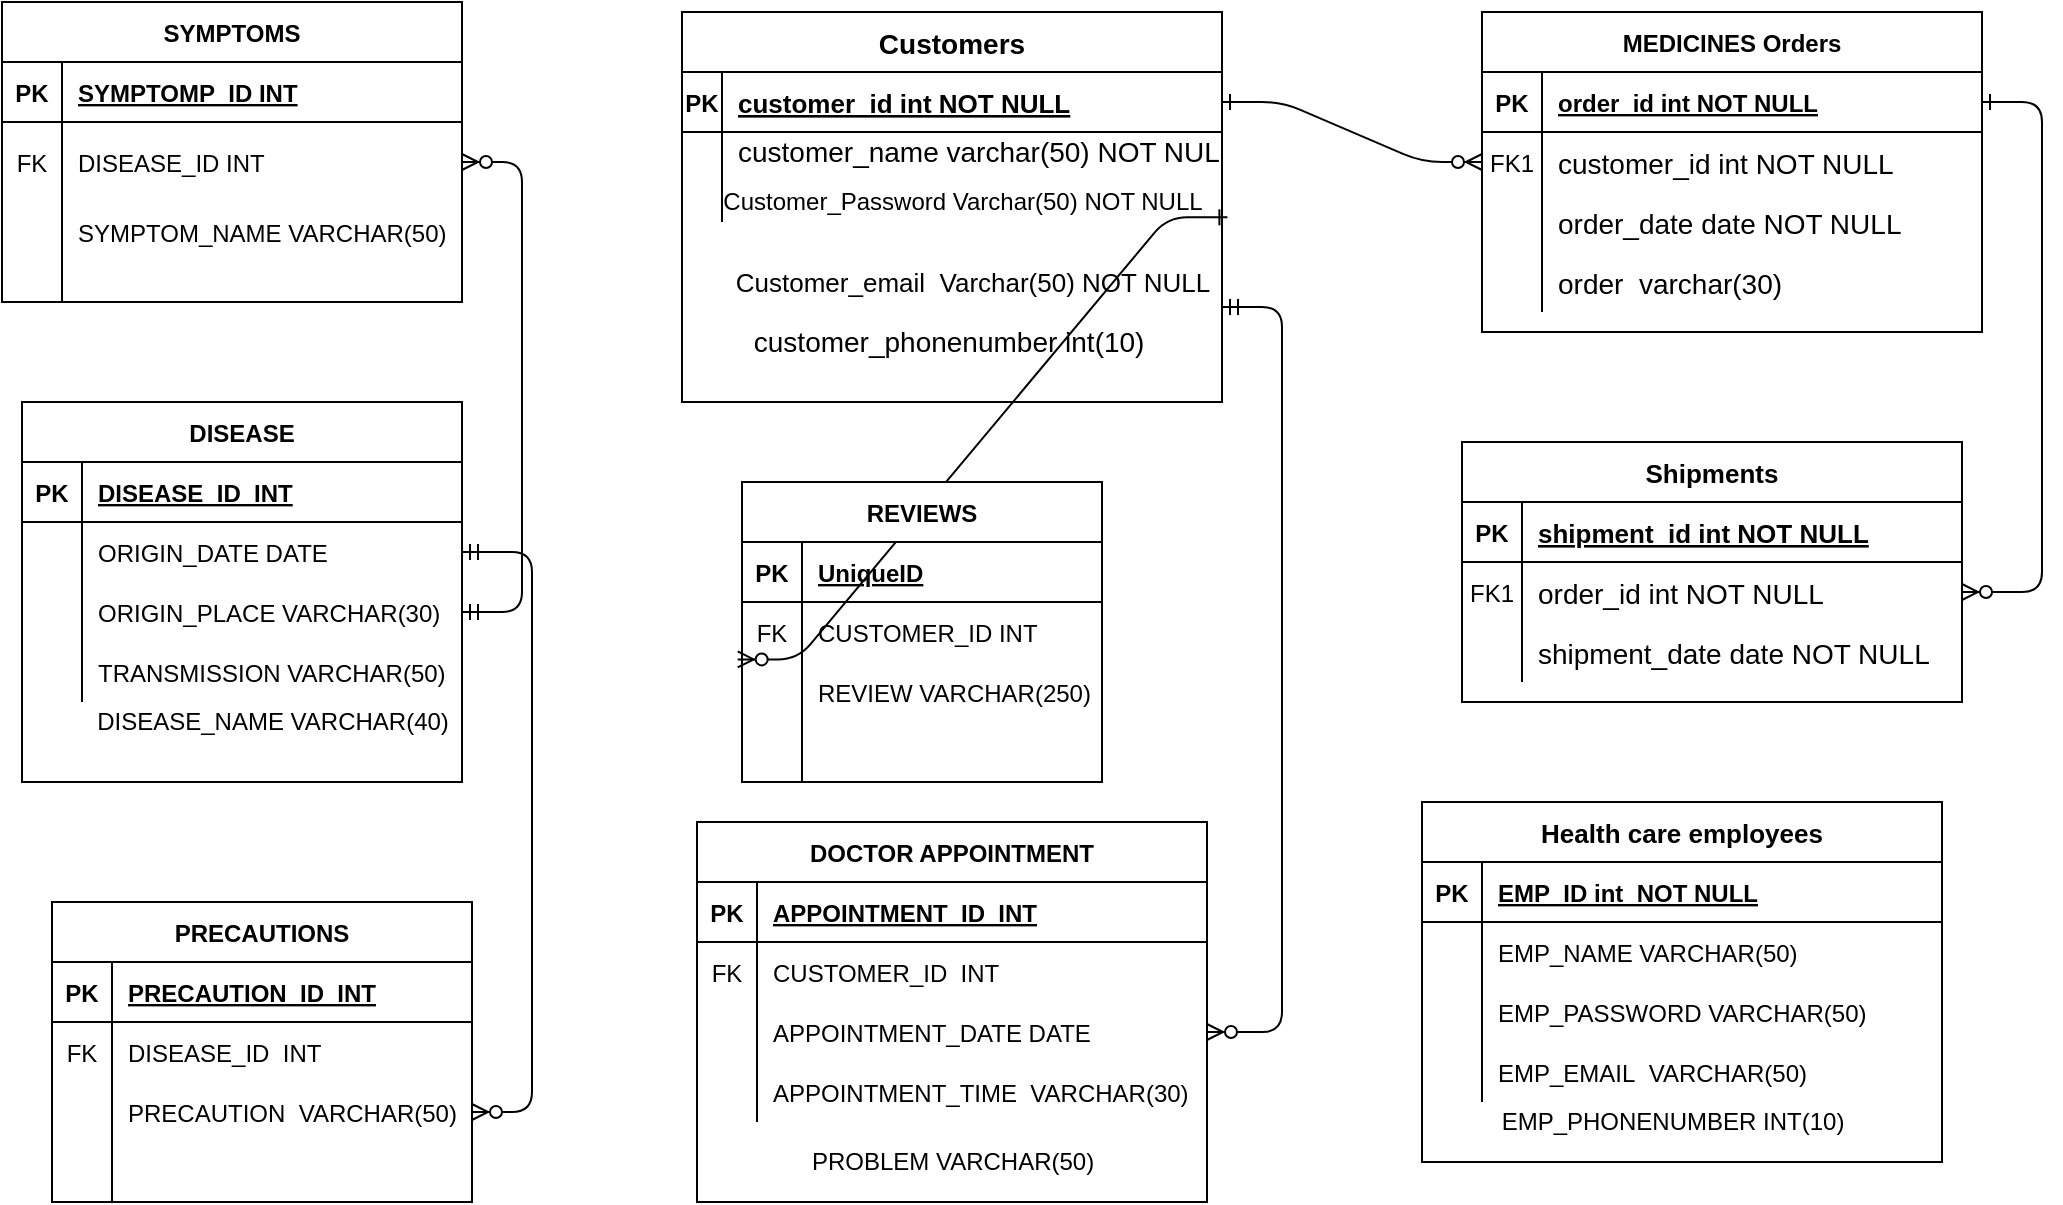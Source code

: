 <mxfile version="13.7.6" type="github">
  <diagram id="R2lEEEUBdFMjLlhIrx00" name="Page-1">
    <mxGraphModel dx="1221" dy="682" grid="0" gridSize="10" guides="0" tooltips="1" connect="0" arrows="0" fold="1" page="1" pageScale="1" pageWidth="1100" pageHeight="850" math="0" shadow="0" extFonts="Permanent Marker^https://fonts.googleapis.com/css?family=Permanent+Marker">
      <root>
        <mxCell id="0" />
        <mxCell id="1" parent="0" />
        <mxCell id="C-vyLk0tnHw3VtMMgP7b-1" value="" style="edgeStyle=entityRelationEdgeStyle;endArrow=ERzeroToMany;startArrow=ERone;endFill=1;startFill=0;" parent="1" source="C-vyLk0tnHw3VtMMgP7b-24" target="C-vyLk0tnHw3VtMMgP7b-6" edge="1">
          <mxGeometry width="100" height="100" relative="1" as="geometry">
            <mxPoint x="340" y="720" as="sourcePoint" />
            <mxPoint x="440" y="620" as="targetPoint" />
          </mxGeometry>
        </mxCell>
        <mxCell id="C-vyLk0tnHw3VtMMgP7b-12" value="" style="edgeStyle=entityRelationEdgeStyle;endArrow=ERzeroToMany;startArrow=ERone;endFill=1;startFill=0;" parent="1" source="C-vyLk0tnHw3VtMMgP7b-3" target="C-vyLk0tnHw3VtMMgP7b-17" edge="1">
          <mxGeometry width="100" height="100" relative="1" as="geometry">
            <mxPoint x="400" y="180" as="sourcePoint" />
            <mxPoint x="460" y="205" as="targetPoint" />
          </mxGeometry>
        </mxCell>
        <mxCell id="FscXPkhlAiSDtv8ucM3P-14" value="&amp;nbsp; &amp;nbsp; &amp;nbsp; &amp;nbsp; &amp;nbsp;Customer_Password Varchar(50) NOT NULL&lt;br&gt;" style="text;html=1;align=center;verticalAlign=middle;resizable=0;points=[];autosize=1;" vertex="1" parent="1">
          <mxGeometry x="430" y="130" width="290" height="20" as="geometry" />
        </mxCell>
        <mxCell id="FscXPkhlAiSDtv8ucM3P-25" value="DISEASE" style="shape=table;startSize=30;container=1;collapsible=1;childLayout=tableLayout;fixedRows=1;rowLines=0;fontStyle=1;align=center;resizeLast=1;" vertex="1" parent="1">
          <mxGeometry x="120" y="240" width="220" height="190" as="geometry" />
        </mxCell>
        <mxCell id="FscXPkhlAiSDtv8ucM3P-26" value="" style="shape=partialRectangle;collapsible=0;dropTarget=0;pointerEvents=0;fillColor=none;top=0;left=0;bottom=1;right=0;points=[[0,0.5],[1,0.5]];portConstraint=eastwest;" vertex="1" parent="FscXPkhlAiSDtv8ucM3P-25">
          <mxGeometry y="30" width="220" height="30" as="geometry" />
        </mxCell>
        <mxCell id="FscXPkhlAiSDtv8ucM3P-27" value="PK" style="shape=partialRectangle;connectable=0;fillColor=none;top=0;left=0;bottom=0;right=0;fontStyle=1;overflow=hidden;" vertex="1" parent="FscXPkhlAiSDtv8ucM3P-26">
          <mxGeometry width="30" height="30" as="geometry" />
        </mxCell>
        <mxCell id="FscXPkhlAiSDtv8ucM3P-28" value="DISEASE_ID  INT" style="shape=partialRectangle;connectable=0;fillColor=none;top=0;left=0;bottom=0;right=0;align=left;spacingLeft=6;fontStyle=5;overflow=hidden;" vertex="1" parent="FscXPkhlAiSDtv8ucM3P-26">
          <mxGeometry x="30" width="190" height="30" as="geometry" />
        </mxCell>
        <mxCell id="FscXPkhlAiSDtv8ucM3P-29" value="" style="shape=partialRectangle;collapsible=0;dropTarget=0;pointerEvents=0;fillColor=none;top=0;left=0;bottom=0;right=0;points=[[0,0.5],[1,0.5]];portConstraint=eastwest;" vertex="1" parent="FscXPkhlAiSDtv8ucM3P-25">
          <mxGeometry y="60" width="220" height="30" as="geometry" />
        </mxCell>
        <mxCell id="FscXPkhlAiSDtv8ucM3P-30" value="" style="shape=partialRectangle;connectable=0;fillColor=none;top=0;left=0;bottom=0;right=0;editable=1;overflow=hidden;" vertex="1" parent="FscXPkhlAiSDtv8ucM3P-29">
          <mxGeometry width="30" height="30" as="geometry" />
        </mxCell>
        <mxCell id="FscXPkhlAiSDtv8ucM3P-31" value="ORIGIN_DATE DATE" style="shape=partialRectangle;connectable=0;fillColor=none;top=0;left=0;bottom=0;right=0;align=left;spacingLeft=6;overflow=hidden;" vertex="1" parent="FscXPkhlAiSDtv8ucM3P-29">
          <mxGeometry x="30" width="190" height="30" as="geometry" />
        </mxCell>
        <mxCell id="FscXPkhlAiSDtv8ucM3P-32" value="" style="shape=partialRectangle;collapsible=0;dropTarget=0;pointerEvents=0;fillColor=none;top=0;left=0;bottom=0;right=0;points=[[0,0.5],[1,0.5]];portConstraint=eastwest;" vertex="1" parent="FscXPkhlAiSDtv8ucM3P-25">
          <mxGeometry y="90" width="220" height="30" as="geometry" />
        </mxCell>
        <mxCell id="FscXPkhlAiSDtv8ucM3P-33" value="" style="shape=partialRectangle;connectable=0;fillColor=none;top=0;left=0;bottom=0;right=0;editable=1;overflow=hidden;" vertex="1" parent="FscXPkhlAiSDtv8ucM3P-32">
          <mxGeometry width="30" height="30" as="geometry" />
        </mxCell>
        <mxCell id="FscXPkhlAiSDtv8ucM3P-34" value="ORIGIN_PLACE VARCHAR(30)" style="shape=partialRectangle;connectable=0;fillColor=none;top=0;left=0;bottom=0;right=0;align=left;spacingLeft=6;overflow=hidden;" vertex="1" parent="FscXPkhlAiSDtv8ucM3P-32">
          <mxGeometry x="30" width="190" height="30" as="geometry" />
        </mxCell>
        <mxCell id="FscXPkhlAiSDtv8ucM3P-35" value="" style="shape=partialRectangle;collapsible=0;dropTarget=0;pointerEvents=0;fillColor=none;top=0;left=0;bottom=0;right=0;points=[[0,0.5],[1,0.5]];portConstraint=eastwest;" vertex="1" parent="FscXPkhlAiSDtv8ucM3P-25">
          <mxGeometry y="120" width="220" height="30" as="geometry" />
        </mxCell>
        <mxCell id="FscXPkhlAiSDtv8ucM3P-36" value="" style="shape=partialRectangle;connectable=0;fillColor=none;top=0;left=0;bottom=0;right=0;editable=1;overflow=hidden;" vertex="1" parent="FscXPkhlAiSDtv8ucM3P-35">
          <mxGeometry width="30" height="30" as="geometry" />
        </mxCell>
        <mxCell id="FscXPkhlAiSDtv8ucM3P-37" value="TRANSMISSION VARCHAR(50)" style="shape=partialRectangle;connectable=0;fillColor=none;top=0;left=0;bottom=0;right=0;align=left;spacingLeft=6;overflow=hidden;" vertex="1" parent="FscXPkhlAiSDtv8ucM3P-35">
          <mxGeometry x="30" width="190" height="30" as="geometry" />
        </mxCell>
        <mxCell id="FscXPkhlAiSDtv8ucM3P-64" value="DISEASE_NAME VARCHAR(40)" style="text;html=1;align=center;verticalAlign=middle;resizable=0;points=[];autosize=1;" vertex="1" parent="1">
          <mxGeometry x="150" y="390" width="190" height="20" as="geometry" />
        </mxCell>
        <mxCell id="FscXPkhlAiSDtv8ucM3P-65" value="" style="edgeStyle=entityRelationEdgeStyle;fontSize=12;html=1;endArrow=ERzeroToMany;startArrow=ERmandOne;exitX=1;exitY=0.5;exitDx=0;exitDy=0;" edge="1" parent="1" source="FscXPkhlAiSDtv8ucM3P-32" target="FscXPkhlAiSDtv8ucM3P-55">
          <mxGeometry width="100" height="100" relative="1" as="geometry">
            <mxPoint x="380" y="480" as="sourcePoint" />
            <mxPoint x="480" y="380" as="targetPoint" />
          </mxGeometry>
        </mxCell>
        <mxCell id="FscXPkhlAiSDtv8ucM3P-79" value="" style="edgeStyle=entityRelationEdgeStyle;fontSize=12;html=1;endArrow=ERzeroToMany;startArrow=ERmandOne;exitX=1;exitY=0.5;exitDx=0;exitDy=0;" edge="1" parent="1" source="FscXPkhlAiSDtv8ucM3P-29" target="FscXPkhlAiSDtv8ucM3P-73">
          <mxGeometry width="100" height="100" relative="1" as="geometry">
            <mxPoint x="65" y="380" as="sourcePoint" />
            <mxPoint x="400" y="750.8" as="targetPoint" />
          </mxGeometry>
        </mxCell>
        <mxCell id="FscXPkhlAiSDtv8ucM3P-94" value="PROBLEM VARCHAR(50)" style="text;html=1;align=center;verticalAlign=middle;resizable=0;points=[];autosize=1;" vertex="1" parent="1">
          <mxGeometry x="505" y="610" width="160" height="20" as="geometry" />
        </mxCell>
        <mxCell id="FscXPkhlAiSDtv8ucM3P-96" value="&lt;font style=&quot;font-size: 14px&quot;&gt;customer_phonenumber int(10)&amp;nbsp;&lt;/font&gt;" style="text;html=1;align=center;verticalAlign=middle;resizable=0;points=[];autosize=1;" vertex="1" parent="1">
          <mxGeometry x="480" y="200" width="210" height="20" as="geometry" />
        </mxCell>
        <mxCell id="FscXPkhlAiSDtv8ucM3P-98" value="EMP_PHONENUMBER INT(10)" style="text;html=1;align=center;verticalAlign=middle;resizable=0;points=[];autosize=1;" vertex="1" parent="1">
          <mxGeometry x="850" y="590" width="190" height="20" as="geometry" />
        </mxCell>
        <mxCell id="C-vyLk0tnHw3VtMMgP7b-13" value="Shipments" style="shape=table;startSize=30;container=1;collapsible=1;childLayout=tableLayout;fixedRows=1;rowLines=0;fontStyle=1;align=center;resizeLast=1;fontSize=13;" parent="1" vertex="1">
          <mxGeometry x="840" y="260" width="250" height="130" as="geometry" />
        </mxCell>
        <mxCell id="C-vyLk0tnHw3VtMMgP7b-14" value="" style="shape=partialRectangle;collapsible=0;dropTarget=0;pointerEvents=0;fillColor=none;points=[[0,0.5],[1,0.5]];portConstraint=eastwest;top=0;left=0;right=0;bottom=1;" parent="C-vyLk0tnHw3VtMMgP7b-13" vertex="1">
          <mxGeometry y="30" width="250" height="30" as="geometry" />
        </mxCell>
        <mxCell id="C-vyLk0tnHw3VtMMgP7b-15" value="PK" style="shape=partialRectangle;overflow=hidden;connectable=0;fillColor=none;top=0;left=0;bottom=0;right=0;fontStyle=1;" parent="C-vyLk0tnHw3VtMMgP7b-14" vertex="1">
          <mxGeometry width="30" height="30" as="geometry" />
        </mxCell>
        <mxCell id="C-vyLk0tnHw3VtMMgP7b-16" value="shipment_id int NOT NULL " style="shape=partialRectangle;overflow=hidden;connectable=0;fillColor=none;top=0;left=0;bottom=0;right=0;align=left;spacingLeft=6;fontStyle=5;fontSize=13;" parent="C-vyLk0tnHw3VtMMgP7b-14" vertex="1">
          <mxGeometry x="30" width="220" height="30" as="geometry" />
        </mxCell>
        <mxCell id="C-vyLk0tnHw3VtMMgP7b-17" value="" style="shape=partialRectangle;collapsible=0;dropTarget=0;pointerEvents=0;fillColor=none;points=[[0,0.5],[1,0.5]];portConstraint=eastwest;top=0;left=0;right=0;bottom=0;" parent="C-vyLk0tnHw3VtMMgP7b-13" vertex="1">
          <mxGeometry y="60" width="250" height="30" as="geometry" />
        </mxCell>
        <mxCell id="C-vyLk0tnHw3VtMMgP7b-18" value="FK1" style="shape=partialRectangle;overflow=hidden;connectable=0;fillColor=none;top=0;left=0;bottom=0;right=0;" parent="C-vyLk0tnHw3VtMMgP7b-17" vertex="1">
          <mxGeometry width="30" height="30" as="geometry" />
        </mxCell>
        <mxCell id="C-vyLk0tnHw3VtMMgP7b-19" value="order_id int NOT NULL" style="shape=partialRectangle;overflow=hidden;connectable=0;fillColor=none;top=0;left=0;bottom=0;right=0;align=left;spacingLeft=6;fontSize=14;" parent="C-vyLk0tnHw3VtMMgP7b-17" vertex="1">
          <mxGeometry x="30" width="220" height="30" as="geometry" />
        </mxCell>
        <mxCell id="C-vyLk0tnHw3VtMMgP7b-20" value="" style="shape=partialRectangle;collapsible=0;dropTarget=0;pointerEvents=0;fillColor=none;points=[[0,0.5],[1,0.5]];portConstraint=eastwest;top=0;left=0;right=0;bottom=0;" parent="C-vyLk0tnHw3VtMMgP7b-13" vertex="1">
          <mxGeometry y="90" width="250" height="30" as="geometry" />
        </mxCell>
        <mxCell id="C-vyLk0tnHw3VtMMgP7b-21" value="" style="shape=partialRectangle;overflow=hidden;connectable=0;fillColor=none;top=0;left=0;bottom=0;right=0;" parent="C-vyLk0tnHw3VtMMgP7b-20" vertex="1">
          <mxGeometry width="30" height="30" as="geometry" />
        </mxCell>
        <mxCell id="C-vyLk0tnHw3VtMMgP7b-22" value="shipment_date date NOT NULL" style="shape=partialRectangle;overflow=hidden;connectable=0;fillColor=none;top=0;left=0;bottom=0;right=0;align=left;spacingLeft=6;fontSize=14;" parent="C-vyLk0tnHw3VtMMgP7b-20" vertex="1">
          <mxGeometry x="30" width="220" height="30" as="geometry" />
        </mxCell>
        <mxCell id="FscXPkhlAiSDtv8ucM3P-66" value="PRECAUTIONS" style="shape=table;startSize=30;container=1;collapsible=1;childLayout=tableLayout;fixedRows=1;rowLines=0;fontStyle=1;align=center;resizeLast=1;" vertex="1" parent="1">
          <mxGeometry x="135" y="490" width="210" height="150" as="geometry" />
        </mxCell>
        <mxCell id="FscXPkhlAiSDtv8ucM3P-67" value="" style="shape=partialRectangle;collapsible=0;dropTarget=0;pointerEvents=0;fillColor=none;top=0;left=0;bottom=1;right=0;points=[[0,0.5],[1,0.5]];portConstraint=eastwest;" vertex="1" parent="FscXPkhlAiSDtv8ucM3P-66">
          <mxGeometry y="30" width="210" height="30" as="geometry" />
        </mxCell>
        <mxCell id="FscXPkhlAiSDtv8ucM3P-68" value="PK" style="shape=partialRectangle;connectable=0;fillColor=none;top=0;left=0;bottom=0;right=0;fontStyle=1;overflow=hidden;" vertex="1" parent="FscXPkhlAiSDtv8ucM3P-67">
          <mxGeometry width="30" height="30" as="geometry" />
        </mxCell>
        <mxCell id="FscXPkhlAiSDtv8ucM3P-69" value="PRECAUTION_ID  INT" style="shape=partialRectangle;connectable=0;fillColor=none;top=0;left=0;bottom=0;right=0;align=left;spacingLeft=6;fontStyle=5;overflow=hidden;" vertex="1" parent="FscXPkhlAiSDtv8ucM3P-67">
          <mxGeometry x="30" width="180" height="30" as="geometry" />
        </mxCell>
        <mxCell id="FscXPkhlAiSDtv8ucM3P-70" value="" style="shape=partialRectangle;collapsible=0;dropTarget=0;pointerEvents=0;fillColor=none;top=0;left=0;bottom=0;right=0;points=[[0,0.5],[1,0.5]];portConstraint=eastwest;" vertex="1" parent="FscXPkhlAiSDtv8ucM3P-66">
          <mxGeometry y="60" width="210" height="30" as="geometry" />
        </mxCell>
        <mxCell id="FscXPkhlAiSDtv8ucM3P-71" value="FK" style="shape=partialRectangle;connectable=0;fillColor=none;top=0;left=0;bottom=0;right=0;editable=1;overflow=hidden;" vertex="1" parent="FscXPkhlAiSDtv8ucM3P-70">
          <mxGeometry width="30" height="30" as="geometry" />
        </mxCell>
        <mxCell id="FscXPkhlAiSDtv8ucM3P-72" value="DISEASE_ID  INT" style="shape=partialRectangle;connectable=0;fillColor=none;top=0;left=0;bottom=0;right=0;align=left;spacingLeft=6;overflow=hidden;" vertex="1" parent="FscXPkhlAiSDtv8ucM3P-70">
          <mxGeometry x="30" width="180" height="30" as="geometry" />
        </mxCell>
        <mxCell id="FscXPkhlAiSDtv8ucM3P-73" value="" style="shape=partialRectangle;collapsible=0;dropTarget=0;pointerEvents=0;fillColor=none;top=0;left=0;bottom=0;right=0;points=[[0,0.5],[1,0.5]];portConstraint=eastwest;" vertex="1" parent="FscXPkhlAiSDtv8ucM3P-66">
          <mxGeometry y="90" width="210" height="30" as="geometry" />
        </mxCell>
        <mxCell id="FscXPkhlAiSDtv8ucM3P-74" value="" style="shape=partialRectangle;connectable=0;fillColor=none;top=0;left=0;bottom=0;right=0;editable=1;overflow=hidden;" vertex="1" parent="FscXPkhlAiSDtv8ucM3P-73">
          <mxGeometry width="30" height="30" as="geometry" />
        </mxCell>
        <mxCell id="FscXPkhlAiSDtv8ucM3P-75" value="PRECAUTION  VARCHAR(50)" style="shape=partialRectangle;connectable=0;fillColor=none;top=0;left=0;bottom=0;right=0;align=left;spacingLeft=6;overflow=hidden;" vertex="1" parent="FscXPkhlAiSDtv8ucM3P-73">
          <mxGeometry x="30" width="180" height="30" as="geometry" />
        </mxCell>
        <mxCell id="FscXPkhlAiSDtv8ucM3P-76" value="" style="shape=partialRectangle;collapsible=0;dropTarget=0;pointerEvents=0;fillColor=none;top=0;left=0;bottom=0;right=0;points=[[0,0.5],[1,0.5]];portConstraint=eastwest;" vertex="1" parent="FscXPkhlAiSDtv8ucM3P-66">
          <mxGeometry y="120" width="210" height="30" as="geometry" />
        </mxCell>
        <mxCell id="FscXPkhlAiSDtv8ucM3P-77" value="" style="shape=partialRectangle;connectable=0;fillColor=none;top=0;left=0;bottom=0;right=0;editable=1;overflow=hidden;" vertex="1" parent="FscXPkhlAiSDtv8ucM3P-76">
          <mxGeometry width="30" height="30" as="geometry" />
        </mxCell>
        <mxCell id="FscXPkhlAiSDtv8ucM3P-78" value="" style="shape=partialRectangle;connectable=0;fillColor=none;top=0;left=0;bottom=0;right=0;align=left;spacingLeft=6;overflow=hidden;" vertex="1" parent="FscXPkhlAiSDtv8ucM3P-76">
          <mxGeometry x="30" width="180" height="30" as="geometry" />
        </mxCell>
        <mxCell id="FscXPkhlAiSDtv8ucM3P-18" value="&lt;font style=&quot;font-size: 13px&quot;&gt;Customer_email&amp;nbsp; Varchar(50) NOT NULL&lt;/font&gt;" style="text;html=1;align=center;verticalAlign=middle;resizable=0;points=[];autosize=1;" vertex="1" parent="1">
          <mxGeometry x="470" y="170" width="250" height="20" as="geometry" />
        </mxCell>
        <mxCell id="FscXPkhlAiSDtv8ucM3P-145" value="" style="edgeStyle=entityRelationEdgeStyle;endArrow=ERzeroToMany;startArrow=ERone;endFill=1;startFill=0;exitX=1.01;exitY=0.948;exitDx=0;exitDy=0;exitPerimeter=0;entryX=-0.012;entryY=-0.043;entryDx=0;entryDy=0;entryPerimeter=0;" edge="1" parent="1" source="C-vyLk0tnHw3VtMMgP7b-27" target="FscXPkhlAiSDtv8ucM3P-106">
          <mxGeometry width="100" height="100" relative="1" as="geometry">
            <mxPoint x="800" y="50" as="sourcePoint" />
            <mxPoint x="800" y="300" as="targetPoint" />
          </mxGeometry>
        </mxCell>
        <mxCell id="C-vyLk0tnHw3VtMMgP7b-2" value="MEDICINES Orders" style="shape=table;startSize=30;container=1;collapsible=1;childLayout=tableLayout;fixedRows=1;rowLines=0;fontStyle=1;align=center;resizeLast=1;" parent="1" vertex="1">
          <mxGeometry x="850" y="45" width="250" height="160" as="geometry" />
        </mxCell>
        <mxCell id="C-vyLk0tnHw3VtMMgP7b-3" value="" style="shape=partialRectangle;collapsible=0;dropTarget=0;pointerEvents=0;fillColor=none;points=[[0,0.5],[1,0.5]];portConstraint=eastwest;top=0;left=0;right=0;bottom=1;" parent="C-vyLk0tnHw3VtMMgP7b-2" vertex="1">
          <mxGeometry y="30" width="250" height="30" as="geometry" />
        </mxCell>
        <mxCell id="C-vyLk0tnHw3VtMMgP7b-4" value="PK" style="shape=partialRectangle;overflow=hidden;connectable=0;fillColor=none;top=0;left=0;bottom=0;right=0;fontStyle=1;" parent="C-vyLk0tnHw3VtMMgP7b-3" vertex="1">
          <mxGeometry width="30" height="30" as="geometry" />
        </mxCell>
        <mxCell id="C-vyLk0tnHw3VtMMgP7b-5" value="order_id int NOT NULL " style="shape=partialRectangle;overflow=hidden;connectable=0;fillColor=none;top=0;left=0;bottom=0;right=0;align=left;spacingLeft=6;fontStyle=5;" parent="C-vyLk0tnHw3VtMMgP7b-3" vertex="1">
          <mxGeometry x="30" width="220" height="30" as="geometry" />
        </mxCell>
        <mxCell id="C-vyLk0tnHw3VtMMgP7b-6" value="" style="shape=partialRectangle;collapsible=0;dropTarget=0;pointerEvents=0;fillColor=none;points=[[0,0.5],[1,0.5]];portConstraint=eastwest;top=0;left=0;right=0;bottom=0;" parent="C-vyLk0tnHw3VtMMgP7b-2" vertex="1">
          <mxGeometry y="60" width="250" height="30" as="geometry" />
        </mxCell>
        <mxCell id="C-vyLk0tnHw3VtMMgP7b-7" value="FK1" style="shape=partialRectangle;overflow=hidden;connectable=0;fillColor=none;top=0;left=0;bottom=0;right=0;" parent="C-vyLk0tnHw3VtMMgP7b-6" vertex="1">
          <mxGeometry width="30" height="30" as="geometry" />
        </mxCell>
        <mxCell id="C-vyLk0tnHw3VtMMgP7b-8" value="customer_id int NOT NULL" style="shape=partialRectangle;overflow=hidden;connectable=0;fillColor=none;top=0;left=0;bottom=0;right=0;align=left;spacingLeft=6;fontSize=14;" parent="C-vyLk0tnHw3VtMMgP7b-6" vertex="1">
          <mxGeometry x="30" width="220" height="30" as="geometry" />
        </mxCell>
        <mxCell id="FscXPkhlAiSDtv8ucM3P-22" value="" style="shape=partialRectangle;collapsible=0;dropTarget=0;pointerEvents=0;fillColor=none;points=[[0,0.5],[1,0.5]];portConstraint=eastwest;top=0;left=0;right=0;bottom=0;" vertex="1" parent="C-vyLk0tnHw3VtMMgP7b-2">
          <mxGeometry y="90" width="250" height="30" as="geometry" />
        </mxCell>
        <mxCell id="FscXPkhlAiSDtv8ucM3P-23" value="" style="shape=partialRectangle;overflow=hidden;connectable=0;fillColor=none;top=0;left=0;bottom=0;right=0;" vertex="1" parent="FscXPkhlAiSDtv8ucM3P-22">
          <mxGeometry width="30" height="30" as="geometry" />
        </mxCell>
        <mxCell id="FscXPkhlAiSDtv8ucM3P-24" value="order_date date NOT NULL" style="shape=partialRectangle;overflow=hidden;connectable=0;fillColor=none;top=0;left=0;bottom=0;right=0;align=left;spacingLeft=6;fontSize=14;" vertex="1" parent="FscXPkhlAiSDtv8ucM3P-22">
          <mxGeometry x="30" width="220" height="30" as="geometry" />
        </mxCell>
        <mxCell id="C-vyLk0tnHw3VtMMgP7b-9" value="" style="shape=partialRectangle;collapsible=0;dropTarget=0;pointerEvents=0;fillColor=none;points=[[0,0.5],[1,0.5]];portConstraint=eastwest;top=0;left=0;right=0;bottom=0;" parent="C-vyLk0tnHw3VtMMgP7b-2" vertex="1">
          <mxGeometry y="120" width="250" height="30" as="geometry" />
        </mxCell>
        <mxCell id="C-vyLk0tnHw3VtMMgP7b-10" value="" style="shape=partialRectangle;overflow=hidden;connectable=0;fillColor=none;top=0;left=0;bottom=0;right=0;" parent="C-vyLk0tnHw3VtMMgP7b-9" vertex="1">
          <mxGeometry width="30" height="30" as="geometry" />
        </mxCell>
        <mxCell id="C-vyLk0tnHw3VtMMgP7b-11" value="order  varchar(30)" style="shape=partialRectangle;overflow=hidden;connectable=0;fillColor=none;top=0;left=0;bottom=0;right=0;align=left;spacingLeft=6;fontSize=14;" parent="C-vyLk0tnHw3VtMMgP7b-9" vertex="1">
          <mxGeometry x="30" width="220" height="30" as="geometry" />
        </mxCell>
        <mxCell id="C-vyLk0tnHw3VtMMgP7b-23" value="Customers" style="shape=table;startSize=30;container=1;collapsible=1;childLayout=tableLayout;fixedRows=1;rowLines=0;fontStyle=1;align=center;resizeLast=1;fontSize=14;" parent="1" vertex="1">
          <mxGeometry x="450" y="45" width="270" height="195" as="geometry" />
        </mxCell>
        <mxCell id="C-vyLk0tnHw3VtMMgP7b-24" value="" style="shape=partialRectangle;collapsible=0;dropTarget=0;pointerEvents=0;fillColor=none;points=[[0,0.5],[1,0.5]];portConstraint=eastwest;top=0;left=0;right=0;bottom=1;" parent="C-vyLk0tnHw3VtMMgP7b-23" vertex="1">
          <mxGeometry y="30" width="270" height="30" as="geometry" />
        </mxCell>
        <mxCell id="C-vyLk0tnHw3VtMMgP7b-25" value="PK" style="shape=partialRectangle;overflow=hidden;connectable=0;fillColor=none;top=0;left=0;bottom=0;right=0;fontStyle=1;" parent="C-vyLk0tnHw3VtMMgP7b-24" vertex="1">
          <mxGeometry width="20" height="30" as="geometry" />
        </mxCell>
        <mxCell id="C-vyLk0tnHw3VtMMgP7b-26" value="customer_id int NOT NULL " style="shape=partialRectangle;overflow=hidden;connectable=0;fillColor=none;top=0;left=0;bottom=0;right=0;align=left;spacingLeft=6;fontStyle=5;fontSize=13;" parent="C-vyLk0tnHw3VtMMgP7b-24" vertex="1">
          <mxGeometry x="20" width="250" height="30" as="geometry" />
        </mxCell>
        <mxCell id="C-vyLk0tnHw3VtMMgP7b-27" value="" style="shape=partialRectangle;collapsible=0;dropTarget=0;pointerEvents=0;fillColor=none;points=[[0,0.5],[1,0.5]];portConstraint=eastwest;top=0;left=0;right=0;bottom=0;" parent="C-vyLk0tnHw3VtMMgP7b-23" vertex="1">
          <mxGeometry y="60" width="270" height="45" as="geometry" />
        </mxCell>
        <mxCell id="C-vyLk0tnHw3VtMMgP7b-28" value="" style="shape=partialRectangle;overflow=hidden;connectable=0;fillColor=none;top=0;left=0;bottom=0;right=0;" parent="C-vyLk0tnHw3VtMMgP7b-27" vertex="1">
          <mxGeometry width="20" height="45" as="geometry" />
        </mxCell>
        <mxCell id="C-vyLk0tnHw3VtMMgP7b-29" value="customer_name varchar(50) NOT NULL&#xa;&#xa;" style="shape=partialRectangle;overflow=hidden;connectable=0;fillColor=none;top=0;left=0;bottom=0;right=0;align=left;spacingLeft=6;fontSize=14;" parent="C-vyLk0tnHw3VtMMgP7b-27" vertex="1">
          <mxGeometry x="20" width="250" height="45" as="geometry" />
        </mxCell>
        <mxCell id="FscXPkhlAiSDtv8ucM3P-51" value="SYMPTOMS" style="shape=table;startSize=30;container=1;collapsible=1;childLayout=tableLayout;fixedRows=1;rowLines=0;fontStyle=1;align=center;resizeLast=1;" vertex="1" parent="1">
          <mxGeometry x="110" y="40" width="230" height="150" as="geometry" />
        </mxCell>
        <mxCell id="FscXPkhlAiSDtv8ucM3P-52" value="" style="shape=partialRectangle;collapsible=0;dropTarget=0;pointerEvents=0;fillColor=none;top=0;left=0;bottom=1;right=0;points=[[0,0.5],[1,0.5]];portConstraint=eastwest;" vertex="1" parent="FscXPkhlAiSDtv8ucM3P-51">
          <mxGeometry y="30" width="230" height="30" as="geometry" />
        </mxCell>
        <mxCell id="FscXPkhlAiSDtv8ucM3P-53" value="PK" style="shape=partialRectangle;connectable=0;fillColor=none;top=0;left=0;bottom=0;right=0;fontStyle=1;overflow=hidden;" vertex="1" parent="FscXPkhlAiSDtv8ucM3P-52">
          <mxGeometry width="30" height="30" as="geometry" />
        </mxCell>
        <mxCell id="FscXPkhlAiSDtv8ucM3P-54" value="SYMPTOMP_ID INT" style="shape=partialRectangle;connectable=0;fillColor=none;top=0;left=0;bottom=0;right=0;align=left;spacingLeft=6;fontStyle=5;overflow=hidden;" vertex="1" parent="FscXPkhlAiSDtv8ucM3P-52">
          <mxGeometry x="30" width="200" height="30" as="geometry" />
        </mxCell>
        <mxCell id="FscXPkhlAiSDtv8ucM3P-55" value="" style="shape=partialRectangle;collapsible=0;dropTarget=0;pointerEvents=0;fillColor=none;top=0;left=0;bottom=0;right=0;points=[[0,0.5],[1,0.5]];portConstraint=eastwest;" vertex="1" parent="FscXPkhlAiSDtv8ucM3P-51">
          <mxGeometry y="60" width="230" height="40" as="geometry" />
        </mxCell>
        <mxCell id="FscXPkhlAiSDtv8ucM3P-56" value="FK" style="shape=partialRectangle;connectable=0;fillColor=none;top=0;left=0;bottom=0;right=0;editable=1;overflow=hidden;" vertex="1" parent="FscXPkhlAiSDtv8ucM3P-55">
          <mxGeometry width="30" height="40" as="geometry" />
        </mxCell>
        <mxCell id="FscXPkhlAiSDtv8ucM3P-57" value="DISEASE_ID INT" style="shape=partialRectangle;connectable=0;fillColor=none;top=0;left=0;bottom=0;right=0;align=left;spacingLeft=6;overflow=hidden;" vertex="1" parent="FscXPkhlAiSDtv8ucM3P-55">
          <mxGeometry x="30" width="200" height="40" as="geometry" />
        </mxCell>
        <mxCell id="FscXPkhlAiSDtv8ucM3P-58" value="" style="shape=partialRectangle;collapsible=0;dropTarget=0;pointerEvents=0;fillColor=none;top=0;left=0;bottom=0;right=0;points=[[0,0.5],[1,0.5]];portConstraint=eastwest;" vertex="1" parent="FscXPkhlAiSDtv8ucM3P-51">
          <mxGeometry y="100" width="230" height="30" as="geometry" />
        </mxCell>
        <mxCell id="FscXPkhlAiSDtv8ucM3P-59" value="" style="shape=partialRectangle;connectable=0;fillColor=none;top=0;left=0;bottom=0;right=0;editable=1;overflow=hidden;" vertex="1" parent="FscXPkhlAiSDtv8ucM3P-58">
          <mxGeometry width="30" height="30" as="geometry" />
        </mxCell>
        <mxCell id="FscXPkhlAiSDtv8ucM3P-60" value="SYMPTOM_NAME VARCHAR(50)" style="shape=partialRectangle;connectable=0;fillColor=none;top=0;left=0;bottom=0;right=0;align=left;spacingLeft=6;overflow=hidden;" vertex="1" parent="FscXPkhlAiSDtv8ucM3P-58">
          <mxGeometry x="30" width="200" height="30" as="geometry" />
        </mxCell>
        <mxCell id="FscXPkhlAiSDtv8ucM3P-61" value="" style="shape=partialRectangle;collapsible=0;dropTarget=0;pointerEvents=0;fillColor=none;top=0;left=0;bottom=0;right=0;points=[[0,0.5],[1,0.5]];portConstraint=eastwest;" vertex="1" parent="FscXPkhlAiSDtv8ucM3P-51">
          <mxGeometry y="130" width="230" height="20" as="geometry" />
        </mxCell>
        <mxCell id="FscXPkhlAiSDtv8ucM3P-62" value="" style="shape=partialRectangle;connectable=0;fillColor=none;top=0;left=0;bottom=0;right=0;editable=1;overflow=hidden;" vertex="1" parent="FscXPkhlAiSDtv8ucM3P-61">
          <mxGeometry width="30" height="20" as="geometry" />
        </mxCell>
        <mxCell id="FscXPkhlAiSDtv8ucM3P-63" value="" style="shape=partialRectangle;connectable=0;fillColor=none;top=0;left=0;bottom=0;right=0;align=left;spacingLeft=6;overflow=hidden;" vertex="1" parent="FscXPkhlAiSDtv8ucM3P-61">
          <mxGeometry x="30" width="200" height="20" as="geometry" />
        </mxCell>
        <mxCell id="FscXPkhlAiSDtv8ucM3P-1" value="Health care employees" style="shape=table;startSize=30;container=1;collapsible=1;childLayout=tableLayout;fixedRows=1;rowLines=0;fontStyle=1;align=center;resizeLast=1;fontSize=13;" vertex="1" parent="1">
          <mxGeometry x="820" y="440" width="260" height="180" as="geometry" />
        </mxCell>
        <mxCell id="FscXPkhlAiSDtv8ucM3P-2" value="" style="shape=partialRectangle;collapsible=0;dropTarget=0;pointerEvents=0;fillColor=none;top=0;left=0;bottom=1;right=0;points=[[0,0.5],[1,0.5]];portConstraint=eastwest;" vertex="1" parent="FscXPkhlAiSDtv8ucM3P-1">
          <mxGeometry y="30" width="260" height="30" as="geometry" />
        </mxCell>
        <mxCell id="FscXPkhlAiSDtv8ucM3P-3" value="PK" style="shape=partialRectangle;connectable=0;fillColor=none;top=0;left=0;bottom=0;right=0;fontStyle=1;overflow=hidden;" vertex="1" parent="FscXPkhlAiSDtv8ucM3P-2">
          <mxGeometry width="30" height="30" as="geometry" />
        </mxCell>
        <mxCell id="FscXPkhlAiSDtv8ucM3P-4" value="EMP_ID int  NOT NULL" style="shape=partialRectangle;connectable=0;fillColor=none;top=0;left=0;bottom=0;right=0;align=left;spacingLeft=6;fontStyle=5;overflow=hidden;" vertex="1" parent="FscXPkhlAiSDtv8ucM3P-2">
          <mxGeometry x="30" width="230" height="30" as="geometry" />
        </mxCell>
        <mxCell id="FscXPkhlAiSDtv8ucM3P-5" value="" style="shape=partialRectangle;collapsible=0;dropTarget=0;pointerEvents=0;fillColor=none;top=0;left=0;bottom=0;right=0;points=[[0,0.5],[1,0.5]];portConstraint=eastwest;" vertex="1" parent="FscXPkhlAiSDtv8ucM3P-1">
          <mxGeometry y="60" width="260" height="30" as="geometry" />
        </mxCell>
        <mxCell id="FscXPkhlAiSDtv8ucM3P-6" value="" style="shape=partialRectangle;connectable=0;fillColor=none;top=0;left=0;bottom=0;right=0;editable=1;overflow=hidden;" vertex="1" parent="FscXPkhlAiSDtv8ucM3P-5">
          <mxGeometry width="30" height="30" as="geometry" />
        </mxCell>
        <mxCell id="FscXPkhlAiSDtv8ucM3P-7" value="EMP_NAME VARCHAR(50)" style="shape=partialRectangle;connectable=0;fillColor=none;top=0;left=0;bottom=0;right=0;align=left;spacingLeft=6;overflow=hidden;" vertex="1" parent="FscXPkhlAiSDtv8ucM3P-5">
          <mxGeometry x="30" width="230" height="30" as="geometry" />
        </mxCell>
        <mxCell id="FscXPkhlAiSDtv8ucM3P-8" value="" style="shape=partialRectangle;collapsible=0;dropTarget=0;pointerEvents=0;fillColor=none;top=0;left=0;bottom=0;right=0;points=[[0,0.5],[1,0.5]];portConstraint=eastwest;" vertex="1" parent="FscXPkhlAiSDtv8ucM3P-1">
          <mxGeometry y="90" width="260" height="30" as="geometry" />
        </mxCell>
        <mxCell id="FscXPkhlAiSDtv8ucM3P-9" value="" style="shape=partialRectangle;connectable=0;fillColor=none;top=0;left=0;bottom=0;right=0;editable=1;overflow=hidden;" vertex="1" parent="FscXPkhlAiSDtv8ucM3P-8">
          <mxGeometry width="30" height="30" as="geometry" />
        </mxCell>
        <mxCell id="FscXPkhlAiSDtv8ucM3P-10" value="EMP_PASSWORD VARCHAR(50)" style="shape=partialRectangle;connectable=0;fillColor=none;top=0;left=0;bottom=0;right=0;align=left;spacingLeft=6;overflow=hidden;" vertex="1" parent="FscXPkhlAiSDtv8ucM3P-8">
          <mxGeometry x="30" width="230" height="30" as="geometry" />
        </mxCell>
        <mxCell id="FscXPkhlAiSDtv8ucM3P-11" value="" style="shape=partialRectangle;collapsible=0;dropTarget=0;pointerEvents=0;fillColor=none;top=0;left=0;bottom=0;right=0;points=[[0,0.5],[1,0.5]];portConstraint=eastwest;" vertex="1" parent="FscXPkhlAiSDtv8ucM3P-1">
          <mxGeometry y="120" width="260" height="30" as="geometry" />
        </mxCell>
        <mxCell id="FscXPkhlAiSDtv8ucM3P-12" value="" style="shape=partialRectangle;connectable=0;fillColor=none;top=0;left=0;bottom=0;right=0;editable=1;overflow=hidden;" vertex="1" parent="FscXPkhlAiSDtv8ucM3P-11">
          <mxGeometry width="30" height="30" as="geometry" />
        </mxCell>
        <mxCell id="FscXPkhlAiSDtv8ucM3P-13" value="EMP_EMAIL  VARCHAR(50)" style="shape=partialRectangle;connectable=0;fillColor=none;top=0;left=0;bottom=0;right=0;align=left;spacingLeft=6;overflow=hidden;" vertex="1" parent="FscXPkhlAiSDtv8ucM3P-11">
          <mxGeometry x="30" width="230" height="30" as="geometry" />
        </mxCell>
        <mxCell id="FscXPkhlAiSDtv8ucM3P-151" value="" style="edgeStyle=entityRelationEdgeStyle;fontSize=12;html=1;endArrow=ERzeroToMany;startArrow=ERmandOne;" edge="1" parent="1" target="FscXPkhlAiSDtv8ucM3P-88">
          <mxGeometry width="100" height="100" relative="1" as="geometry">
            <mxPoint x="720" y="192.5" as="sourcePoint" />
            <mxPoint x="800" y="550" as="targetPoint" />
          </mxGeometry>
        </mxCell>
        <mxCell id="FscXPkhlAiSDtv8ucM3P-81" value="DOCTOR APPOINTMENT" style="shape=table;startSize=30;container=1;collapsible=1;childLayout=tableLayout;fixedRows=1;rowLines=0;fontStyle=1;align=center;resizeLast=1;" vertex="1" parent="1">
          <mxGeometry x="457.5" y="450" width="255" height="190" as="geometry" />
        </mxCell>
        <mxCell id="FscXPkhlAiSDtv8ucM3P-82" value="" style="shape=partialRectangle;collapsible=0;dropTarget=0;pointerEvents=0;fillColor=none;top=0;left=0;bottom=1;right=0;points=[[0,0.5],[1,0.5]];portConstraint=eastwest;" vertex="1" parent="FscXPkhlAiSDtv8ucM3P-81">
          <mxGeometry y="30" width="255" height="30" as="geometry" />
        </mxCell>
        <mxCell id="FscXPkhlAiSDtv8ucM3P-83" value="PK" style="shape=partialRectangle;connectable=0;fillColor=none;top=0;left=0;bottom=0;right=0;fontStyle=1;overflow=hidden;" vertex="1" parent="FscXPkhlAiSDtv8ucM3P-82">
          <mxGeometry width="30" height="30" as="geometry" />
        </mxCell>
        <mxCell id="FscXPkhlAiSDtv8ucM3P-84" value="APPOINTMENT_ID  INT" style="shape=partialRectangle;connectable=0;fillColor=none;top=0;left=0;bottom=0;right=0;align=left;spacingLeft=6;fontStyle=5;overflow=hidden;" vertex="1" parent="FscXPkhlAiSDtv8ucM3P-82">
          <mxGeometry x="30" width="225" height="30" as="geometry" />
        </mxCell>
        <mxCell id="FscXPkhlAiSDtv8ucM3P-85" value="" style="shape=partialRectangle;collapsible=0;dropTarget=0;pointerEvents=0;fillColor=none;top=0;left=0;bottom=0;right=0;points=[[0,0.5],[1,0.5]];portConstraint=eastwest;" vertex="1" parent="FscXPkhlAiSDtv8ucM3P-81">
          <mxGeometry y="60" width="255" height="30" as="geometry" />
        </mxCell>
        <mxCell id="FscXPkhlAiSDtv8ucM3P-86" value="FK" style="shape=partialRectangle;connectable=0;fillColor=none;top=0;left=0;bottom=0;right=0;editable=1;overflow=hidden;" vertex="1" parent="FscXPkhlAiSDtv8ucM3P-85">
          <mxGeometry width="30" height="30" as="geometry" />
        </mxCell>
        <mxCell id="FscXPkhlAiSDtv8ucM3P-87" value="CUSTOMER_ID  INT" style="shape=partialRectangle;connectable=0;fillColor=none;top=0;left=0;bottom=0;right=0;align=left;spacingLeft=6;overflow=hidden;" vertex="1" parent="FscXPkhlAiSDtv8ucM3P-85">
          <mxGeometry x="30" width="225" height="30" as="geometry" />
        </mxCell>
        <mxCell id="FscXPkhlAiSDtv8ucM3P-88" value="" style="shape=partialRectangle;collapsible=0;dropTarget=0;pointerEvents=0;fillColor=none;top=0;left=0;bottom=0;right=0;points=[[0,0.5],[1,0.5]];portConstraint=eastwest;" vertex="1" parent="FscXPkhlAiSDtv8ucM3P-81">
          <mxGeometry y="90" width="255" height="30" as="geometry" />
        </mxCell>
        <mxCell id="FscXPkhlAiSDtv8ucM3P-89" value="" style="shape=partialRectangle;connectable=0;fillColor=none;top=0;left=0;bottom=0;right=0;editable=1;overflow=hidden;" vertex="1" parent="FscXPkhlAiSDtv8ucM3P-88">
          <mxGeometry width="30" height="30" as="geometry" />
        </mxCell>
        <mxCell id="FscXPkhlAiSDtv8ucM3P-90" value="APPOINTMENT_DATE DATE" style="shape=partialRectangle;connectable=0;fillColor=none;top=0;left=0;bottom=0;right=0;align=left;spacingLeft=6;overflow=hidden;" vertex="1" parent="FscXPkhlAiSDtv8ucM3P-88">
          <mxGeometry x="30" width="225" height="30" as="geometry" />
        </mxCell>
        <mxCell id="FscXPkhlAiSDtv8ucM3P-91" value="" style="shape=partialRectangle;collapsible=0;dropTarget=0;pointerEvents=0;fillColor=none;top=0;left=0;bottom=0;right=0;points=[[0,0.5],[1,0.5]];portConstraint=eastwest;" vertex="1" parent="FscXPkhlAiSDtv8ucM3P-81">
          <mxGeometry y="120" width="255" height="30" as="geometry" />
        </mxCell>
        <mxCell id="FscXPkhlAiSDtv8ucM3P-92" value="" style="shape=partialRectangle;connectable=0;fillColor=none;top=0;left=0;bottom=0;right=0;editable=1;overflow=hidden;" vertex="1" parent="FscXPkhlAiSDtv8ucM3P-91">
          <mxGeometry width="30" height="30" as="geometry" />
        </mxCell>
        <mxCell id="FscXPkhlAiSDtv8ucM3P-93" value="APPOINTMENT_TIME  VARCHAR(30)" style="shape=partialRectangle;connectable=0;fillColor=none;top=0;left=0;bottom=0;right=0;align=left;spacingLeft=6;overflow=hidden;" vertex="1" parent="FscXPkhlAiSDtv8ucM3P-91">
          <mxGeometry x="30" width="225" height="30" as="geometry" />
        </mxCell>
        <mxCell id="FscXPkhlAiSDtv8ucM3P-99" value="REVIEWS" style="shape=table;startSize=30;container=1;collapsible=1;childLayout=tableLayout;fixedRows=1;rowLines=0;fontStyle=1;align=center;resizeLast=1;" vertex="1" parent="1">
          <mxGeometry x="480" y="280" width="180" height="150" as="geometry" />
        </mxCell>
        <mxCell id="FscXPkhlAiSDtv8ucM3P-100" value="" style="shape=partialRectangle;collapsible=0;dropTarget=0;pointerEvents=0;fillColor=none;top=0;left=0;bottom=1;right=0;points=[[0,0.5],[1,0.5]];portConstraint=eastwest;" vertex="1" parent="FscXPkhlAiSDtv8ucM3P-99">
          <mxGeometry y="30" width="180" height="30" as="geometry" />
        </mxCell>
        <mxCell id="FscXPkhlAiSDtv8ucM3P-101" value="PK" style="shape=partialRectangle;connectable=0;fillColor=none;top=0;left=0;bottom=0;right=0;fontStyle=1;overflow=hidden;" vertex="1" parent="FscXPkhlAiSDtv8ucM3P-100">
          <mxGeometry width="30" height="30" as="geometry" />
        </mxCell>
        <mxCell id="FscXPkhlAiSDtv8ucM3P-102" value="UniqueID" style="shape=partialRectangle;connectable=0;fillColor=none;top=0;left=0;bottom=0;right=0;align=left;spacingLeft=6;fontStyle=5;overflow=hidden;" vertex="1" parent="FscXPkhlAiSDtv8ucM3P-100">
          <mxGeometry x="30" width="150" height="30" as="geometry" />
        </mxCell>
        <mxCell id="FscXPkhlAiSDtv8ucM3P-103" value="" style="shape=partialRectangle;collapsible=0;dropTarget=0;pointerEvents=0;fillColor=none;top=0;left=0;bottom=0;right=0;points=[[0,0.5],[1,0.5]];portConstraint=eastwest;" vertex="1" parent="FscXPkhlAiSDtv8ucM3P-99">
          <mxGeometry y="60" width="180" height="30" as="geometry" />
        </mxCell>
        <mxCell id="FscXPkhlAiSDtv8ucM3P-104" value="FK" style="shape=partialRectangle;connectable=0;fillColor=none;top=0;left=0;bottom=0;right=0;editable=1;overflow=hidden;" vertex="1" parent="FscXPkhlAiSDtv8ucM3P-103">
          <mxGeometry width="30" height="30" as="geometry" />
        </mxCell>
        <mxCell id="FscXPkhlAiSDtv8ucM3P-105" value="CUSTOMER_ID INT" style="shape=partialRectangle;connectable=0;fillColor=none;top=0;left=0;bottom=0;right=0;align=left;spacingLeft=6;overflow=hidden;" vertex="1" parent="FscXPkhlAiSDtv8ucM3P-103">
          <mxGeometry x="30" width="150" height="30" as="geometry" />
        </mxCell>
        <mxCell id="FscXPkhlAiSDtv8ucM3P-106" value="" style="shape=partialRectangle;collapsible=0;dropTarget=0;pointerEvents=0;fillColor=none;top=0;left=0;bottom=0;right=0;points=[[0,0.5],[1,0.5]];portConstraint=eastwest;" vertex="1" parent="FscXPkhlAiSDtv8ucM3P-99">
          <mxGeometry y="90" width="180" height="30" as="geometry" />
        </mxCell>
        <mxCell id="FscXPkhlAiSDtv8ucM3P-107" value="" style="shape=partialRectangle;connectable=0;fillColor=none;top=0;left=0;bottom=0;right=0;editable=1;overflow=hidden;" vertex="1" parent="FscXPkhlAiSDtv8ucM3P-106">
          <mxGeometry width="30" height="30" as="geometry" />
        </mxCell>
        <mxCell id="FscXPkhlAiSDtv8ucM3P-108" value="REVIEW VARCHAR(250)" style="shape=partialRectangle;connectable=0;fillColor=none;top=0;left=0;bottom=0;right=0;align=left;spacingLeft=6;overflow=hidden;" vertex="1" parent="FscXPkhlAiSDtv8ucM3P-106">
          <mxGeometry x="30" width="150" height="30" as="geometry" />
        </mxCell>
        <mxCell id="FscXPkhlAiSDtv8ucM3P-109" value="" style="shape=partialRectangle;collapsible=0;dropTarget=0;pointerEvents=0;fillColor=none;top=0;left=0;bottom=0;right=0;points=[[0,0.5],[1,0.5]];portConstraint=eastwest;" vertex="1" parent="FscXPkhlAiSDtv8ucM3P-99">
          <mxGeometry y="120" width="180" height="30" as="geometry" />
        </mxCell>
        <mxCell id="FscXPkhlAiSDtv8ucM3P-110" value="" style="shape=partialRectangle;connectable=0;fillColor=none;top=0;left=0;bottom=0;right=0;editable=1;overflow=hidden;" vertex="1" parent="FscXPkhlAiSDtv8ucM3P-109">
          <mxGeometry width="30" height="30" as="geometry" />
        </mxCell>
        <mxCell id="FscXPkhlAiSDtv8ucM3P-111" value="" style="shape=partialRectangle;connectable=0;fillColor=none;top=0;left=0;bottom=0;right=0;align=left;spacingLeft=6;overflow=hidden;" vertex="1" parent="FscXPkhlAiSDtv8ucM3P-109">
          <mxGeometry x="30" width="150" height="30" as="geometry" />
        </mxCell>
      </root>
    </mxGraphModel>
  </diagram>
</mxfile>
